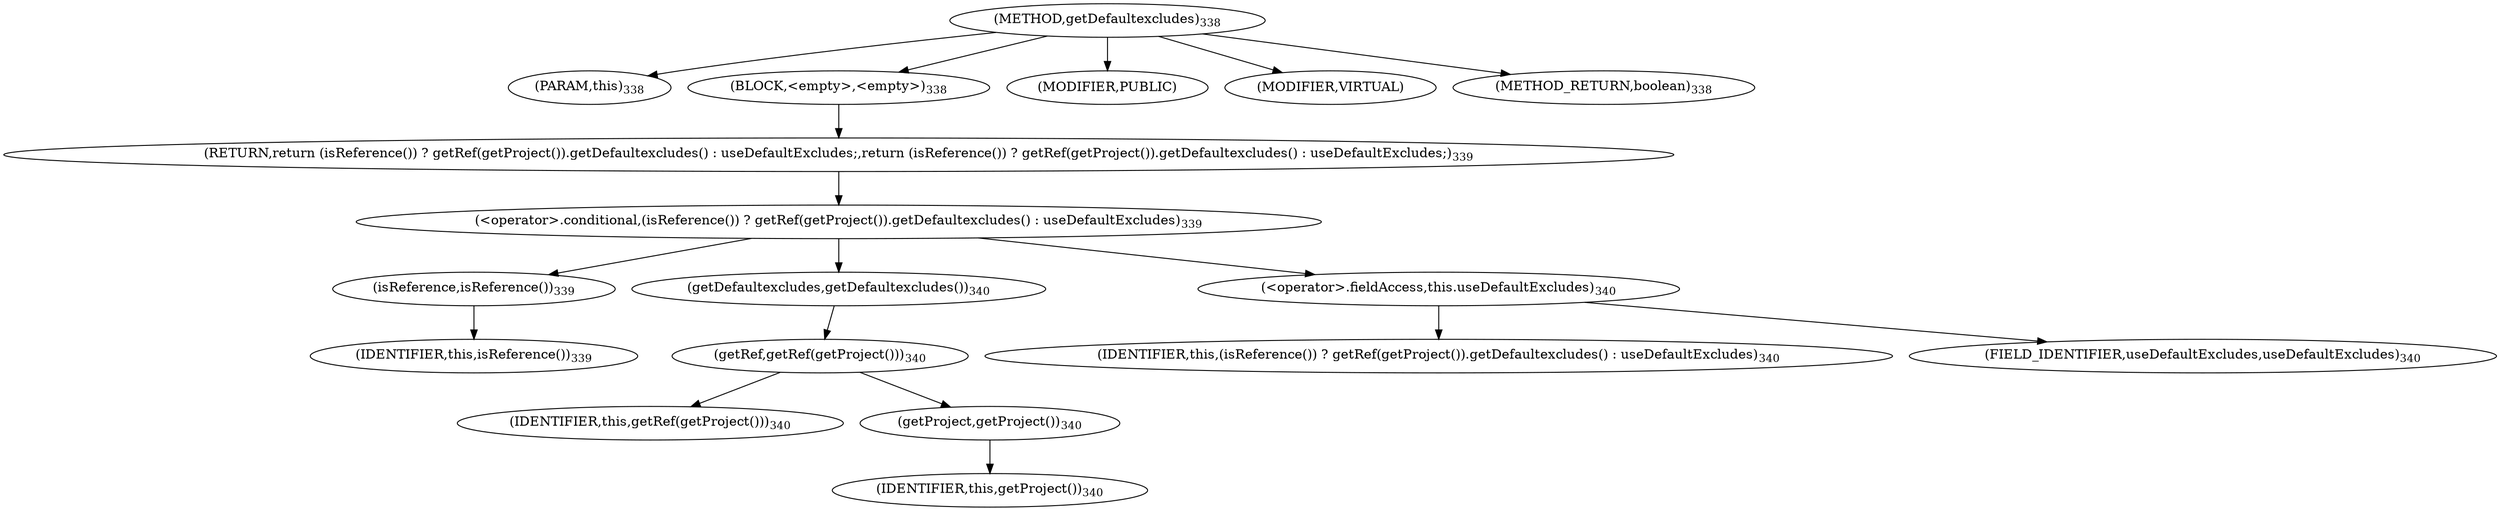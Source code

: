 digraph "getDefaultexcludes" {  
"823" [label = <(METHOD,getDefaultexcludes)<SUB>338</SUB>> ]
"74" [label = <(PARAM,this)<SUB>338</SUB>> ]
"824" [label = <(BLOCK,&lt;empty&gt;,&lt;empty&gt;)<SUB>338</SUB>> ]
"825" [label = <(RETURN,return (isReference()) ? getRef(getProject()).getDefaultexcludes() : useDefaultExcludes;,return (isReference()) ? getRef(getProject()).getDefaultexcludes() : useDefaultExcludes;)<SUB>339</SUB>> ]
"826" [label = <(&lt;operator&gt;.conditional,(isReference()) ? getRef(getProject()).getDefaultexcludes() : useDefaultExcludes)<SUB>339</SUB>> ]
"827" [label = <(isReference,isReference())<SUB>339</SUB>> ]
"73" [label = <(IDENTIFIER,this,isReference())<SUB>339</SUB>> ]
"828" [label = <(getDefaultexcludes,getDefaultexcludes())<SUB>340</SUB>> ]
"829" [label = <(getRef,getRef(getProject()))<SUB>340</SUB>> ]
"76" [label = <(IDENTIFIER,this,getRef(getProject()))<SUB>340</SUB>> ]
"830" [label = <(getProject,getProject())<SUB>340</SUB>> ]
"75" [label = <(IDENTIFIER,this,getProject())<SUB>340</SUB>> ]
"831" [label = <(&lt;operator&gt;.fieldAccess,this.useDefaultExcludes)<SUB>340</SUB>> ]
"832" [label = <(IDENTIFIER,this,(isReference()) ? getRef(getProject()).getDefaultexcludes() : useDefaultExcludes)<SUB>340</SUB>> ]
"833" [label = <(FIELD_IDENTIFIER,useDefaultExcludes,useDefaultExcludes)<SUB>340</SUB>> ]
"834" [label = <(MODIFIER,PUBLIC)> ]
"835" [label = <(MODIFIER,VIRTUAL)> ]
"836" [label = <(METHOD_RETURN,boolean)<SUB>338</SUB>> ]
  "823" -> "74" 
  "823" -> "824" 
  "823" -> "834" 
  "823" -> "835" 
  "823" -> "836" 
  "824" -> "825" 
  "825" -> "826" 
  "826" -> "827" 
  "826" -> "828" 
  "826" -> "831" 
  "827" -> "73" 
  "828" -> "829" 
  "829" -> "76" 
  "829" -> "830" 
  "830" -> "75" 
  "831" -> "832" 
  "831" -> "833" 
}
